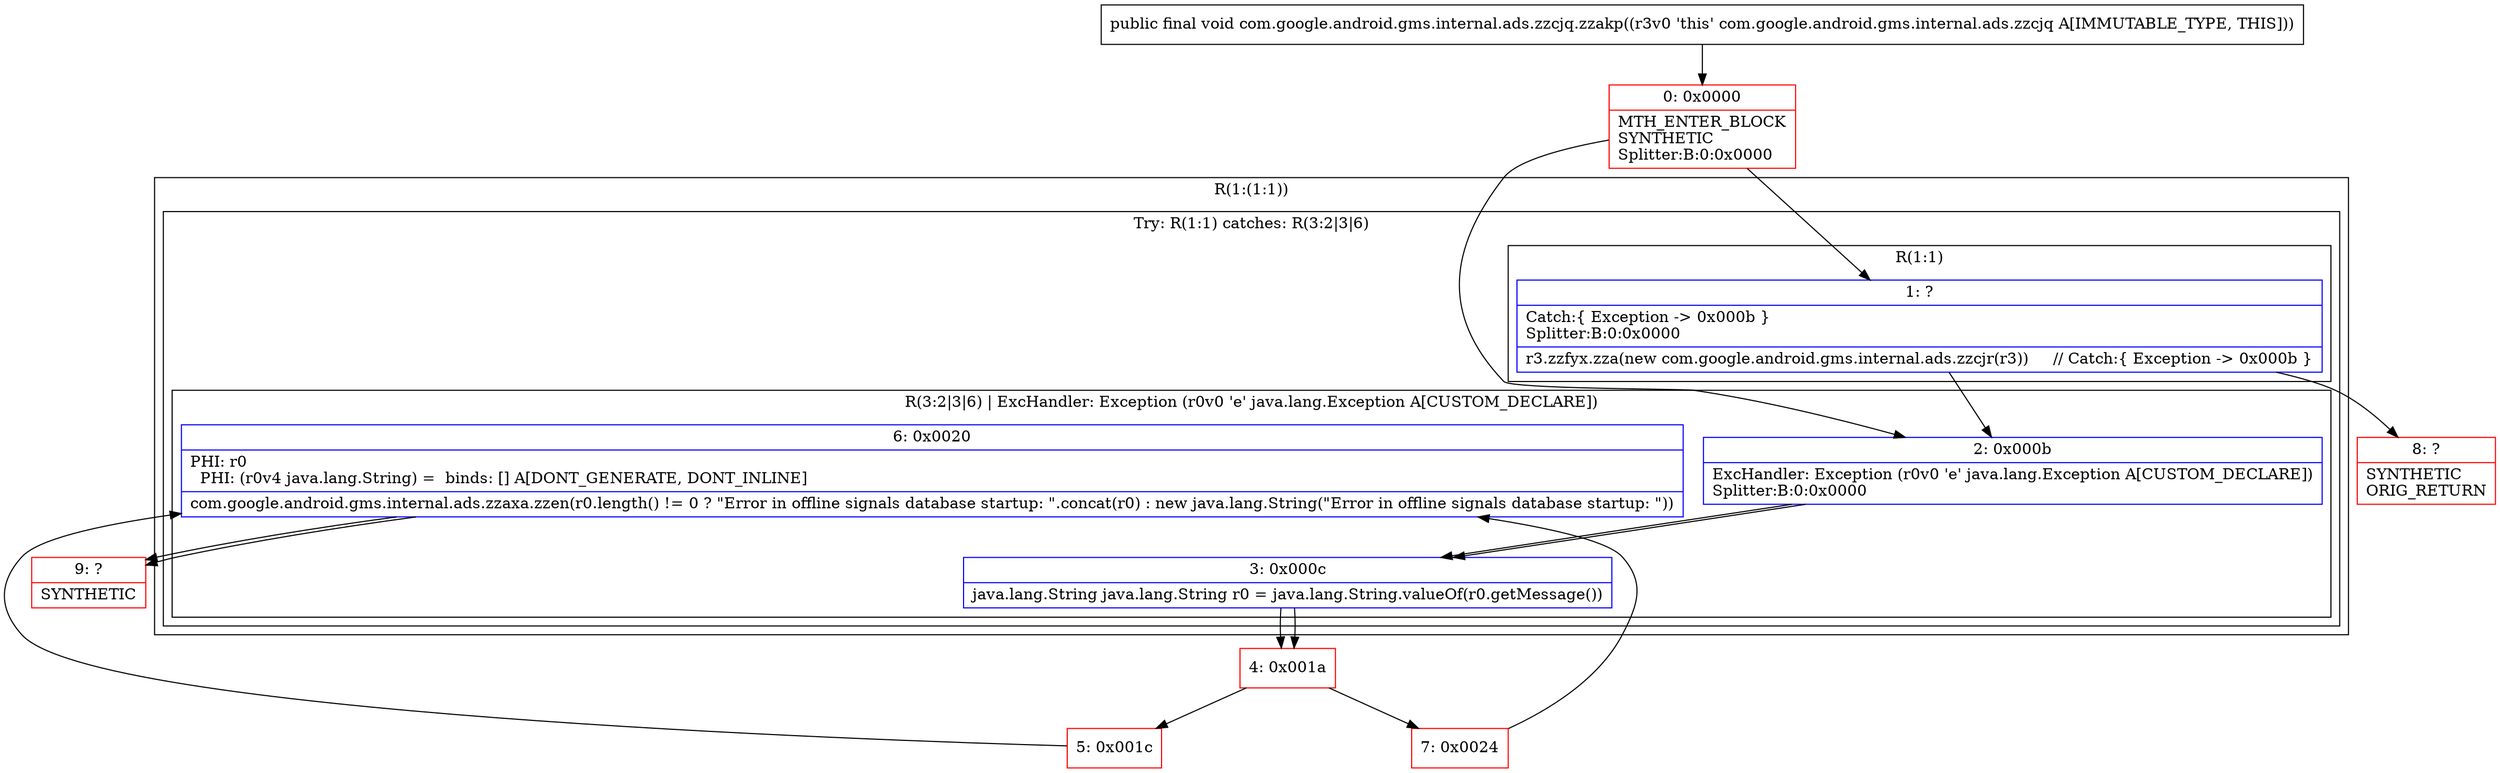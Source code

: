 digraph "CFG forcom.google.android.gms.internal.ads.zzcjq.zzakp()V" {
subgraph cluster_Region_857053619 {
label = "R(1:(1:1))";
node [shape=record,color=blue];
subgraph cluster_TryCatchRegion_1467158534 {
label = "Try: R(1:1) catches: R(3:2|3|6)";
node [shape=record,color=blue];
subgraph cluster_Region_702041713 {
label = "R(1:1)";
node [shape=record,color=blue];
Node_1 [shape=record,label="{1\:\ ?|Catch:\{ Exception \-\> 0x000b \}\lSplitter:B:0:0x0000\l|r3.zzfyx.zza(new com.google.android.gms.internal.ads.zzcjr(r3))     \/\/ Catch:\{ Exception \-\> 0x000b \}\l}"];
}
subgraph cluster_Region_379351640 {
label = "R(3:2|3|6) | ExcHandler: Exception (r0v0 'e' java.lang.Exception A[CUSTOM_DECLARE])\l";
node [shape=record,color=blue];
Node_2 [shape=record,label="{2\:\ 0x000b|ExcHandler: Exception (r0v0 'e' java.lang.Exception A[CUSTOM_DECLARE])\lSplitter:B:0:0x0000\l}"];
Node_3 [shape=record,label="{3\:\ 0x000c|java.lang.String java.lang.String r0 = java.lang.String.valueOf(r0.getMessage())\l}"];
Node_6 [shape=record,label="{6\:\ 0x0020|PHI: r0 \l  PHI: (r0v4 java.lang.String) =  binds: [] A[DONT_GENERATE, DONT_INLINE]\l|com.google.android.gms.internal.ads.zzaxa.zzen(r0.length() != 0 ? \"Error in offline signals database startup: \".concat(r0) : new java.lang.String(\"Error in offline signals database startup: \"))\l}"];
}
}
}
subgraph cluster_Region_379351640 {
label = "R(3:2|3|6) | ExcHandler: Exception (r0v0 'e' java.lang.Exception A[CUSTOM_DECLARE])\l";
node [shape=record,color=blue];
Node_2 [shape=record,label="{2\:\ 0x000b|ExcHandler: Exception (r0v0 'e' java.lang.Exception A[CUSTOM_DECLARE])\lSplitter:B:0:0x0000\l}"];
Node_3 [shape=record,label="{3\:\ 0x000c|java.lang.String java.lang.String r0 = java.lang.String.valueOf(r0.getMessage())\l}"];
Node_6 [shape=record,label="{6\:\ 0x0020|PHI: r0 \l  PHI: (r0v4 java.lang.String) =  binds: [] A[DONT_GENERATE, DONT_INLINE]\l|com.google.android.gms.internal.ads.zzaxa.zzen(r0.length() != 0 ? \"Error in offline signals database startup: \".concat(r0) : new java.lang.String(\"Error in offline signals database startup: \"))\l}"];
}
Node_0 [shape=record,color=red,label="{0\:\ 0x0000|MTH_ENTER_BLOCK\lSYNTHETIC\lSplitter:B:0:0x0000\l}"];
Node_4 [shape=record,color=red,label="{4\:\ 0x001a}"];
Node_5 [shape=record,color=red,label="{5\:\ 0x001c}"];
Node_7 [shape=record,color=red,label="{7\:\ 0x0024}"];
Node_8 [shape=record,color=red,label="{8\:\ ?|SYNTHETIC\lORIG_RETURN\l}"];
Node_9 [shape=record,color=red,label="{9\:\ ?|SYNTHETIC\l}"];
MethodNode[shape=record,label="{public final void com.google.android.gms.internal.ads.zzcjq.zzakp((r3v0 'this' com.google.android.gms.internal.ads.zzcjq A[IMMUTABLE_TYPE, THIS])) }"];
MethodNode -> Node_0;
Node_1 -> Node_2;
Node_1 -> Node_8;
Node_2 -> Node_3;
Node_3 -> Node_4;
Node_6 -> Node_9;
Node_2 -> Node_3;
Node_3 -> Node_4;
Node_6 -> Node_9;
Node_0 -> Node_1;
Node_0 -> Node_2;
Node_4 -> Node_5;
Node_4 -> Node_7;
Node_5 -> Node_6;
Node_7 -> Node_6;
}

